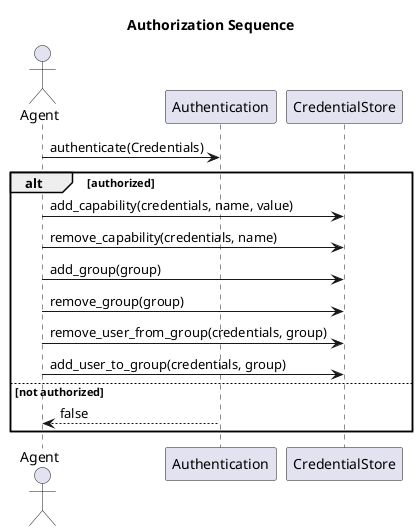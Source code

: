 @startuml

title Authorization Sequence

actor Agent

Agent -> Authentication: authenticate(Credentials)

alt authorized
    Agent -> CredentialStore: add_capability(credentials, name, value)
    Agent -> CredentialStore: remove_capability(credentials, name)
    Agent -> CredentialStore: add_group(group)
    Agent -> CredentialStore: remove_group(group)
    Agent -> CredentialStore: remove_user_from_group(credentials, group)
    Agent -> CredentialStore: add_user_to_group(credentials, group)
else not authorized
    Authentication --> Agent: false
end

@enduml
